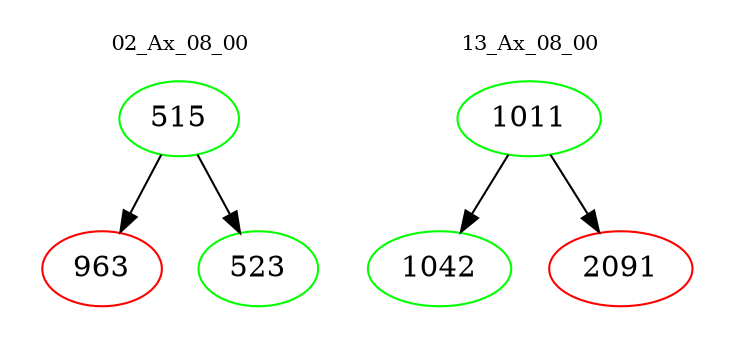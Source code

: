 digraph{
subgraph cluster_0 {
color = white
label = "02_Ax_08_00";
fontsize=10;
T0_515 [label="515", color="green"]
T0_515 -> T0_963 [color="black"]
T0_963 [label="963", color="red"]
T0_515 -> T0_523 [color="black"]
T0_523 [label="523", color="green"]
}
subgraph cluster_1 {
color = white
label = "13_Ax_08_00";
fontsize=10;
T1_1011 [label="1011", color="green"]
T1_1011 -> T1_1042 [color="black"]
T1_1042 [label="1042", color="green"]
T1_1011 -> T1_2091 [color="black"]
T1_2091 [label="2091", color="red"]
}
}
